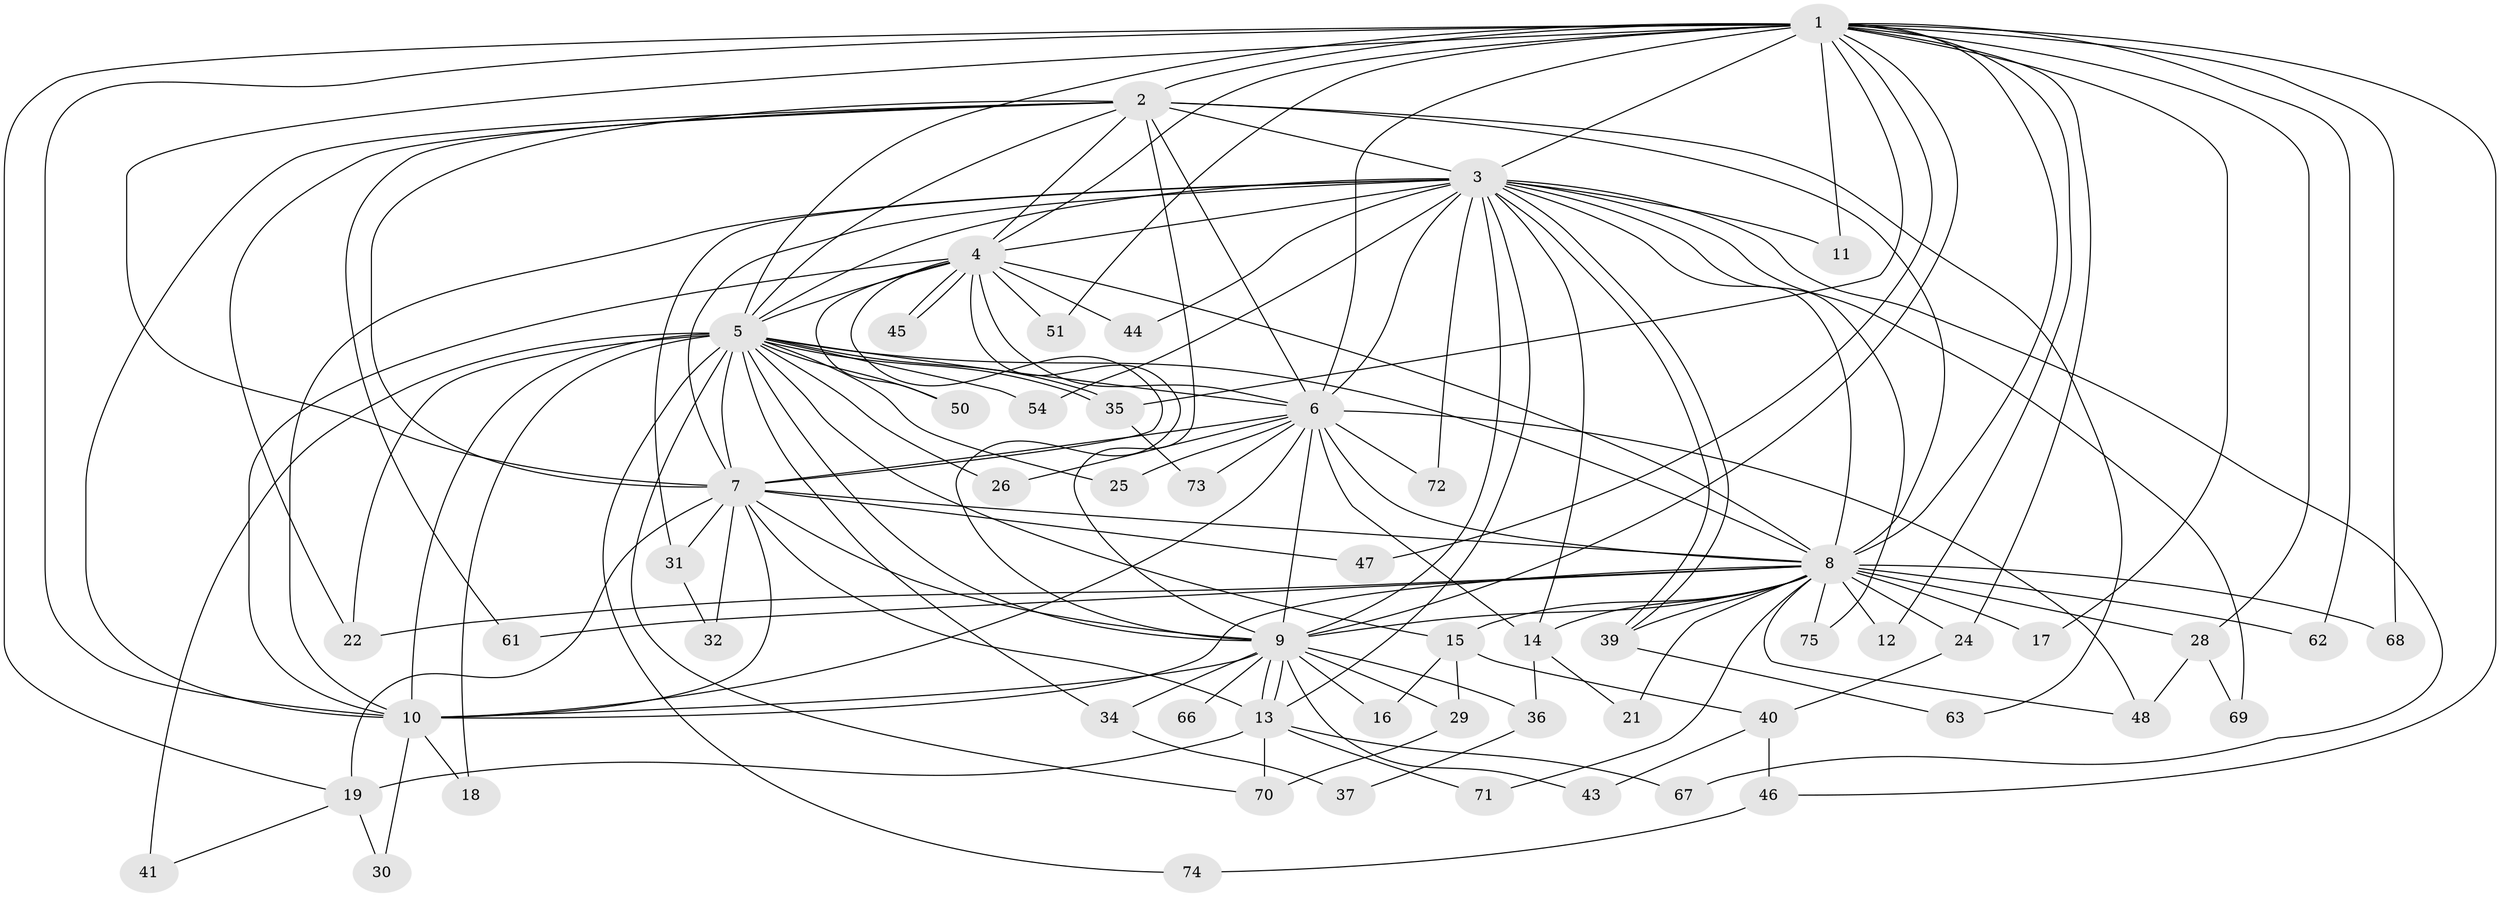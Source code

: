 // Generated by graph-tools (version 1.1) at 2025/23/03/03/25 07:23:37]
// undirected, 58 vertices, 149 edges
graph export_dot {
graph [start="1"]
  node [color=gray90,style=filled];
  1 [super="+33"];
  2 [super="+38"];
  3 [super="+60"];
  4 [super="+20"];
  5 [super="+64"];
  6 [super="+56"];
  7 [super="+49"];
  8 [super="+65"];
  9 [super="+23"];
  10 [super="+27"];
  11;
  12;
  13 [super="+42"];
  14;
  15;
  16;
  17;
  18;
  19 [super="+53"];
  21;
  22 [super="+52"];
  24;
  25;
  26;
  28;
  29 [super="+76"];
  30;
  31 [super="+58"];
  32;
  34;
  35 [super="+57"];
  36;
  37;
  39 [super="+55"];
  40;
  41;
  43;
  44;
  45;
  46;
  47;
  48 [super="+59"];
  50;
  51;
  54;
  61;
  62;
  63;
  66;
  67;
  68;
  69;
  70;
  71;
  72;
  73;
  74;
  75;
  1 -- 2 [weight=2];
  1 -- 3 [weight=2];
  1 -- 4;
  1 -- 5;
  1 -- 6;
  1 -- 7;
  1 -- 8;
  1 -- 9;
  1 -- 10;
  1 -- 11;
  1 -- 12;
  1 -- 17;
  1 -- 19;
  1 -- 24;
  1 -- 28;
  1 -- 46;
  1 -- 47;
  1 -- 51;
  1 -- 62;
  1 -- 68;
  1 -- 35;
  2 -- 3;
  2 -- 4;
  2 -- 5;
  2 -- 6;
  2 -- 7;
  2 -- 8 [weight=2];
  2 -- 9 [weight=2];
  2 -- 10;
  2 -- 22;
  2 -- 61;
  2 -- 63;
  3 -- 4;
  3 -- 5;
  3 -- 6;
  3 -- 7;
  3 -- 8;
  3 -- 9;
  3 -- 10;
  3 -- 11;
  3 -- 14;
  3 -- 31 [weight=2];
  3 -- 39;
  3 -- 39;
  3 -- 44;
  3 -- 54;
  3 -- 67;
  3 -- 69;
  3 -- 72;
  3 -- 75;
  3 -- 13;
  4 -- 5;
  4 -- 6;
  4 -- 7;
  4 -- 8 [weight=2];
  4 -- 9;
  4 -- 10 [weight=2];
  4 -- 44;
  4 -- 45;
  4 -- 45;
  4 -- 50;
  4 -- 51;
  5 -- 6;
  5 -- 7;
  5 -- 8;
  5 -- 9;
  5 -- 10 [weight=3];
  5 -- 15;
  5 -- 18;
  5 -- 25;
  5 -- 26;
  5 -- 34;
  5 -- 35;
  5 -- 35;
  5 -- 41;
  5 -- 50;
  5 -- 54;
  5 -- 70;
  5 -- 74;
  5 -- 22;
  6 -- 7;
  6 -- 8;
  6 -- 9;
  6 -- 10;
  6 -- 25;
  6 -- 26;
  6 -- 48;
  6 -- 72;
  6 -- 73;
  6 -- 14;
  7 -- 8;
  7 -- 9;
  7 -- 10;
  7 -- 19;
  7 -- 31;
  7 -- 32;
  7 -- 47;
  7 -- 13;
  8 -- 9;
  8 -- 10;
  8 -- 12;
  8 -- 14;
  8 -- 15;
  8 -- 17;
  8 -- 21;
  8 -- 22;
  8 -- 24;
  8 -- 28;
  8 -- 48;
  8 -- 61;
  8 -- 62;
  8 -- 68;
  8 -- 71;
  8 -- 75;
  8 -- 39;
  9 -- 10;
  9 -- 13;
  9 -- 13;
  9 -- 16;
  9 -- 29;
  9 -- 34;
  9 -- 36;
  9 -- 43;
  9 -- 66 [weight=2];
  10 -- 18;
  10 -- 30;
  13 -- 70;
  13 -- 19;
  13 -- 67;
  13 -- 71;
  14 -- 21;
  14 -- 36;
  15 -- 16;
  15 -- 29;
  15 -- 40;
  19 -- 30;
  19 -- 41;
  24 -- 40;
  28 -- 69;
  28 -- 48;
  29 -- 70;
  31 -- 32;
  34 -- 37;
  35 -- 73;
  36 -- 37;
  39 -- 63;
  40 -- 43;
  40 -- 46;
  46 -- 74;
}

